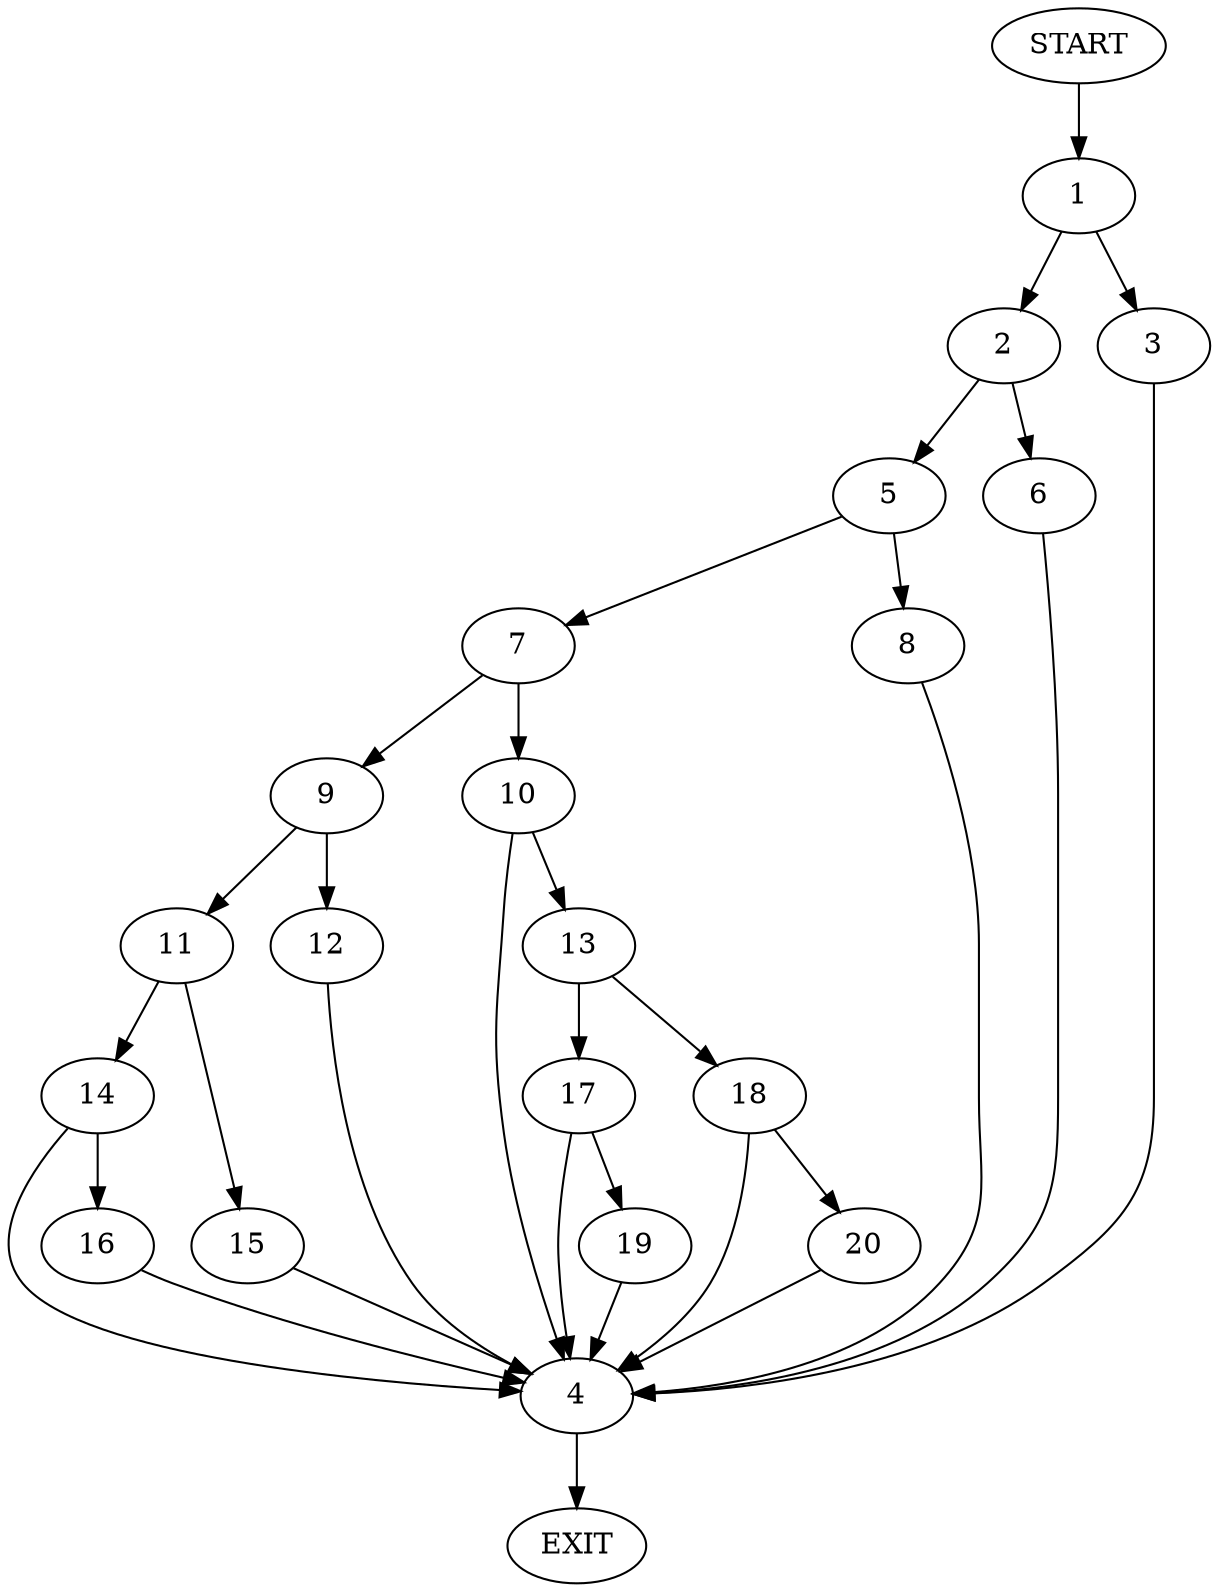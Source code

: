 digraph {
0 [label="START"]
21 [label="EXIT"]
0 -> 1
1 -> 2
1 -> 3
3 -> 4
2 -> 5
2 -> 6
4 -> 21
5 -> 7
5 -> 8
6 -> 4
7 -> 9
7 -> 10
8 -> 4
9 -> 11
9 -> 12
10 -> 13
10 -> 4
11 -> 14
11 -> 15
12 -> 4
14 -> 16
14 -> 4
15 -> 4
16 -> 4
13 -> 17
13 -> 18
17 -> 19
17 -> 4
18 -> 20
18 -> 4
20 -> 4
19 -> 4
}
